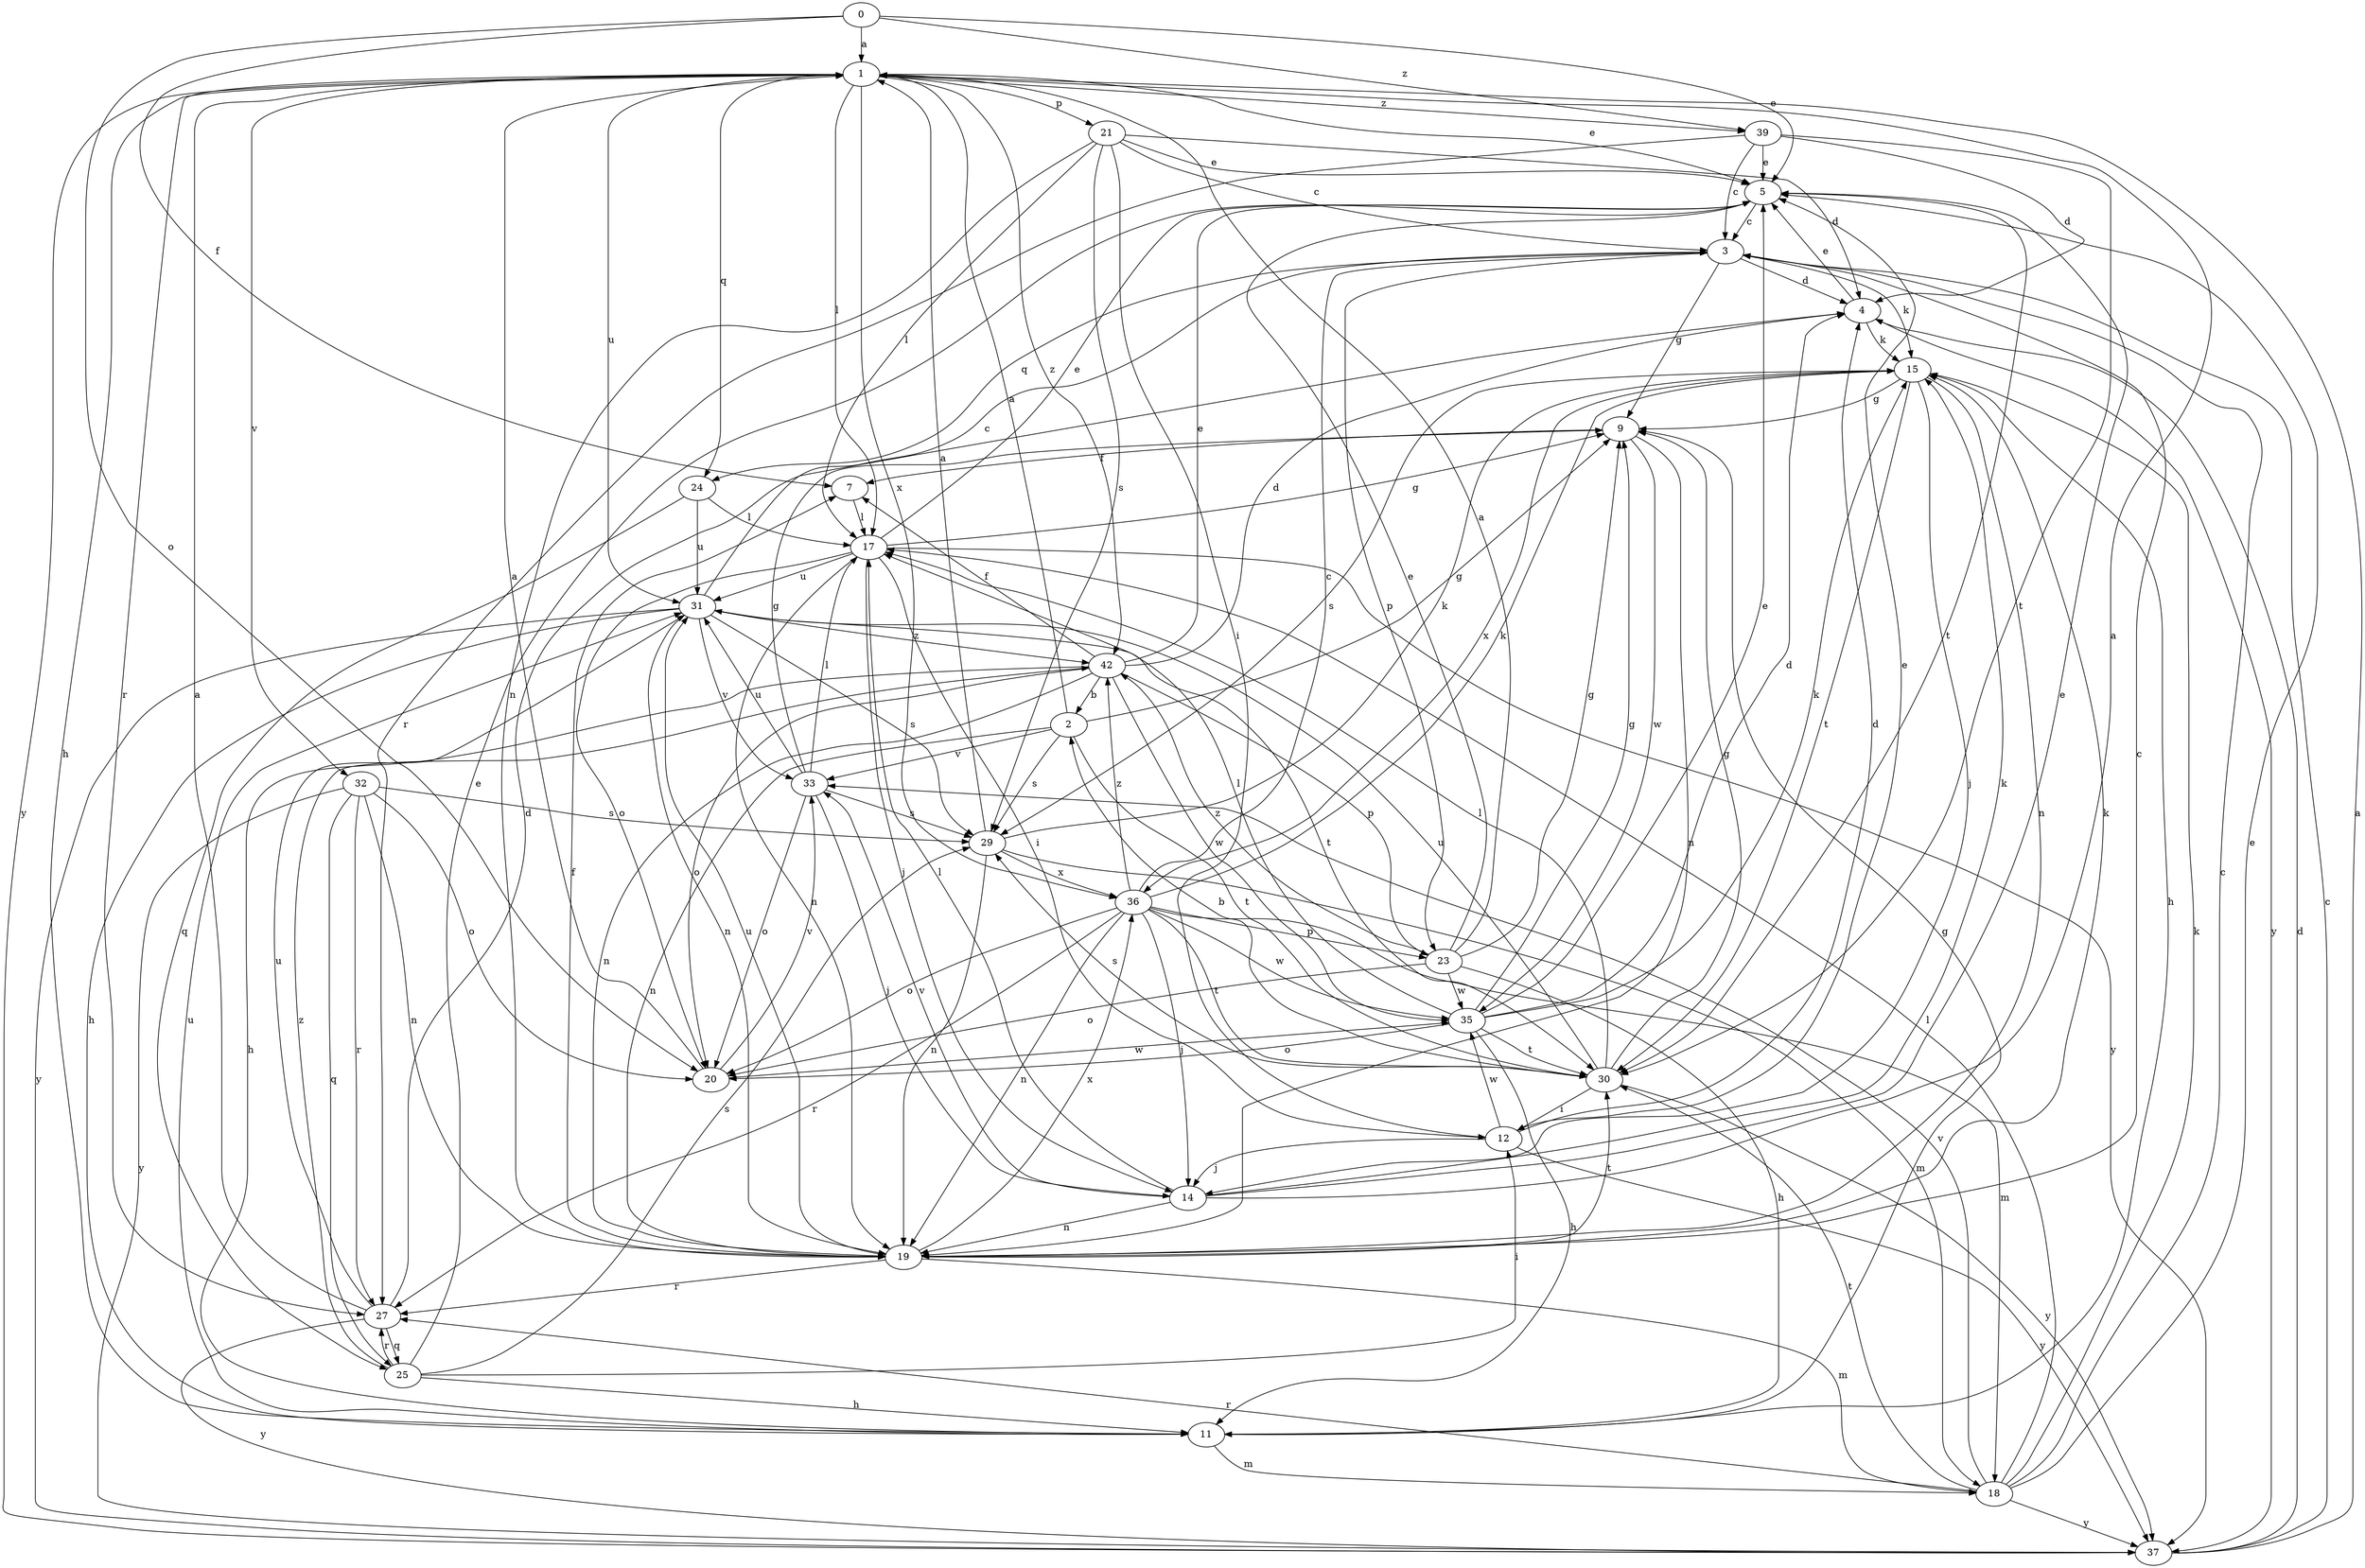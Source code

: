 strict digraph  {
0;
1;
2;
3;
4;
5;
7;
9;
11;
12;
14;
15;
17;
18;
19;
20;
21;
23;
24;
25;
27;
29;
30;
31;
32;
33;
35;
36;
37;
39;
42;
0 -> 1  [label=a];
0 -> 5  [label=e];
0 -> 7  [label=f];
0 -> 20  [label=o];
0 -> 39  [label=z];
1 -> 5  [label=e];
1 -> 11  [label=h];
1 -> 17  [label=l];
1 -> 21  [label=p];
1 -> 24  [label=q];
1 -> 27  [label=r];
1 -> 31  [label=u];
1 -> 32  [label=v];
1 -> 36  [label=x];
1 -> 37  [label=y];
1 -> 39  [label=z];
1 -> 42  [label=z];
2 -> 1  [label=a];
2 -> 9  [label=g];
2 -> 19  [label=n];
2 -> 29  [label=s];
2 -> 30  [label=t];
2 -> 33  [label=v];
3 -> 4  [label=d];
3 -> 9  [label=g];
3 -> 15  [label=k];
3 -> 23  [label=p];
3 -> 24  [label=q];
4 -> 5  [label=e];
4 -> 15  [label=k];
4 -> 37  [label=y];
5 -> 3  [label=c];
5 -> 30  [label=t];
7 -> 17  [label=l];
9 -> 7  [label=f];
9 -> 19  [label=n];
9 -> 35  [label=w];
11 -> 9  [label=g];
11 -> 18  [label=m];
11 -> 31  [label=u];
12 -> 4  [label=d];
12 -> 5  [label=e];
12 -> 14  [label=j];
12 -> 35  [label=w];
12 -> 37  [label=y];
14 -> 1  [label=a];
14 -> 5  [label=e];
14 -> 15  [label=k];
14 -> 17  [label=l];
14 -> 19  [label=n];
14 -> 33  [label=v];
15 -> 9  [label=g];
15 -> 11  [label=h];
15 -> 14  [label=j];
15 -> 19  [label=n];
15 -> 29  [label=s];
15 -> 30  [label=t];
15 -> 36  [label=x];
17 -> 5  [label=e];
17 -> 9  [label=g];
17 -> 12  [label=i];
17 -> 14  [label=j];
17 -> 19  [label=n];
17 -> 20  [label=o];
17 -> 31  [label=u];
17 -> 37  [label=y];
18 -> 3  [label=c];
18 -> 5  [label=e];
18 -> 15  [label=k];
18 -> 17  [label=l];
18 -> 27  [label=r];
18 -> 30  [label=t];
18 -> 33  [label=v];
18 -> 37  [label=y];
19 -> 3  [label=c];
19 -> 7  [label=f];
19 -> 15  [label=k];
19 -> 18  [label=m];
19 -> 27  [label=r];
19 -> 30  [label=t];
19 -> 31  [label=u];
19 -> 36  [label=x];
20 -> 1  [label=a];
20 -> 33  [label=v];
20 -> 35  [label=w];
21 -> 3  [label=c];
21 -> 4  [label=d];
21 -> 5  [label=e];
21 -> 12  [label=i];
21 -> 17  [label=l];
21 -> 19  [label=n];
21 -> 29  [label=s];
23 -> 1  [label=a];
23 -> 5  [label=e];
23 -> 9  [label=g];
23 -> 11  [label=h];
23 -> 20  [label=o];
23 -> 35  [label=w];
23 -> 42  [label=z];
24 -> 17  [label=l];
24 -> 25  [label=q];
24 -> 31  [label=u];
25 -> 5  [label=e];
25 -> 11  [label=h];
25 -> 12  [label=i];
25 -> 27  [label=r];
25 -> 29  [label=s];
25 -> 42  [label=z];
27 -> 1  [label=a];
27 -> 4  [label=d];
27 -> 25  [label=q];
27 -> 31  [label=u];
27 -> 37  [label=y];
29 -> 1  [label=a];
29 -> 15  [label=k];
29 -> 18  [label=m];
29 -> 19  [label=n];
29 -> 36  [label=x];
30 -> 2  [label=b];
30 -> 9  [label=g];
30 -> 12  [label=i];
30 -> 17  [label=l];
30 -> 29  [label=s];
30 -> 31  [label=u];
30 -> 37  [label=y];
31 -> 3  [label=c];
31 -> 11  [label=h];
31 -> 19  [label=n];
31 -> 29  [label=s];
31 -> 30  [label=t];
31 -> 33  [label=v];
31 -> 37  [label=y];
31 -> 42  [label=z];
32 -> 19  [label=n];
32 -> 20  [label=o];
32 -> 25  [label=q];
32 -> 27  [label=r];
32 -> 29  [label=s];
32 -> 37  [label=y];
33 -> 9  [label=g];
33 -> 14  [label=j];
33 -> 17  [label=l];
33 -> 20  [label=o];
33 -> 29  [label=s];
33 -> 31  [label=u];
35 -> 4  [label=d];
35 -> 5  [label=e];
35 -> 9  [label=g];
35 -> 11  [label=h];
35 -> 15  [label=k];
35 -> 17  [label=l];
35 -> 20  [label=o];
35 -> 30  [label=t];
36 -> 3  [label=c];
36 -> 14  [label=j];
36 -> 15  [label=k];
36 -> 18  [label=m];
36 -> 19  [label=n];
36 -> 20  [label=o];
36 -> 23  [label=p];
36 -> 27  [label=r];
36 -> 30  [label=t];
36 -> 35  [label=w];
36 -> 42  [label=z];
37 -> 1  [label=a];
37 -> 3  [label=c];
37 -> 4  [label=d];
39 -> 3  [label=c];
39 -> 4  [label=d];
39 -> 5  [label=e];
39 -> 27  [label=r];
39 -> 30  [label=t];
42 -> 2  [label=b];
42 -> 4  [label=d];
42 -> 5  [label=e];
42 -> 7  [label=f];
42 -> 11  [label=h];
42 -> 19  [label=n];
42 -> 20  [label=o];
42 -> 23  [label=p];
42 -> 35  [label=w];
}
